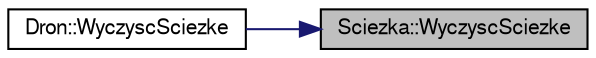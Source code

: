 digraph "Sciezka::WyczyscSciezke"
{
 // LATEX_PDF_SIZE
  edge [fontname="FreeSans",fontsize="10",labelfontname="FreeSans",labelfontsize="10"];
  node [fontname="FreeSans",fontsize="10",shape=record];
  rankdir="RL";
  Node1 [label="Sciezka::WyczyscSciezke",height=0.2,width=0.4,color="black", fillcolor="grey75", style="filled", fontcolor="black",tooltip="Metoda czyszczaca sciezke."];
  Node1 -> Node2 [dir="back",color="midnightblue",fontsize="10",style="solid",fontname="FreeSans"];
  Node2 [label="Dron::WyczyscSciezke",height=0.2,width=0.4,color="black", fillcolor="white", style="filled",URL="$a00130.html#a564693f4bada82b98d5c172d407e7c61",tooltip="Metoda czyszczaca sciezke lotu drona."];
}
